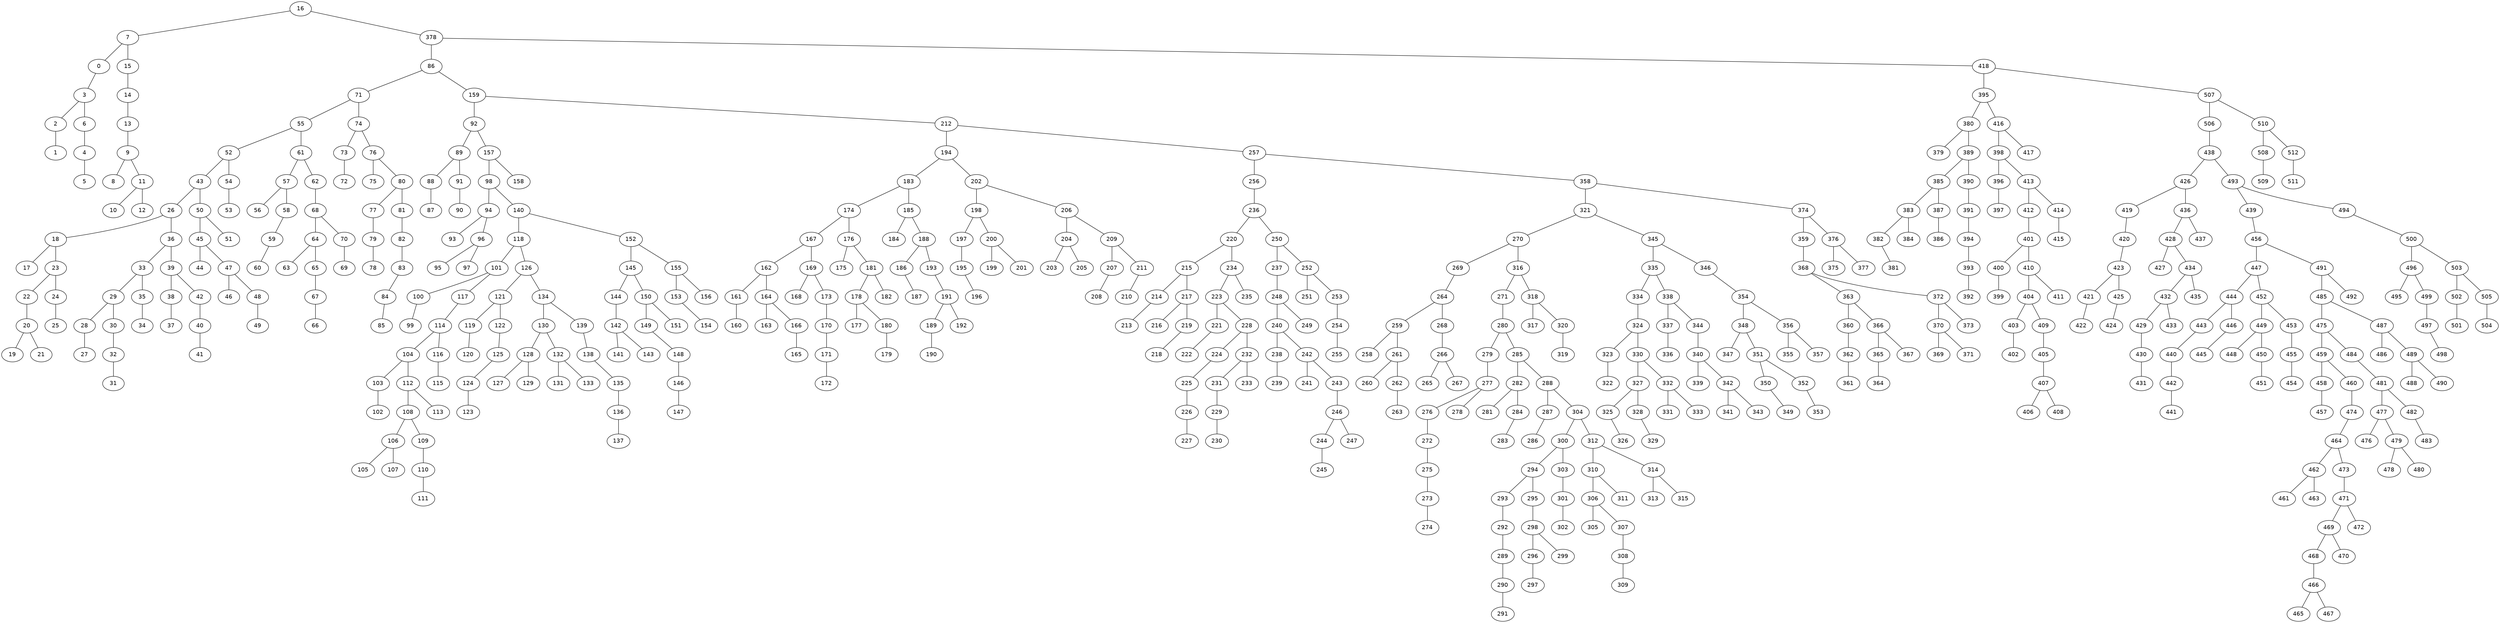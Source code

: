 graph BST {
    node [fontname="Helvetica"];
    16 [label="16"];
    16 -- 7;
    7 [label="7"];
    7 -- 0;
    0 [label="0"];
    0 -- 3;
    3 [label="3"];
    3 -- 2;
    2 [label="2"];
    2 -- 1;
    1 [label="1"];
    3 -- 6;
    6 [label="6"];
    6 -- 4;
    4 [label="4"];
    4 -- 5;
    5 [label="5"];
    7 -- 15;
    15 [label="15"];
    15 -- 14;
    14 [label="14"];
    14 -- 13;
    13 [label="13"];
    13 -- 9;
    9 [label="9"];
    9 -- 8;
    8 [label="8"];
    9 -- 11;
    11 [label="11"];
    11 -- 10;
    10 [label="10"];
    11 -- 12;
    12 [label="12"];
    16 -- 378;
    378 [label="378"];
    378 -- 86;
    86 [label="86"];
    86 -- 71;
    71 [label="71"];
    71 -- 55;
    55 [label="55"];
    55 -- 52;
    52 [label="52"];
    52 -- 43;
    43 [label="43"];
    43 -- 26;
    26 [label="26"];
    26 -- 18;
    18 [label="18"];
    18 -- 17;
    17 [label="17"];
    18 -- 23;
    23 [label="23"];
    23 -- 22;
    22 [label="22"];
    22 -- 20;
    20 [label="20"];
    20 -- 19;
    19 [label="19"];
    20 -- 21;
    21 [label="21"];
    23 -- 24;
    24 [label="24"];
    24 -- 25;
    25 [label="25"];
    26 -- 36;
    36 [label="36"];
    36 -- 33;
    33 [label="33"];
    33 -- 29;
    29 [label="29"];
    29 -- 28;
    28 [label="28"];
    28 -- 27;
    27 [label="27"];
    29 -- 30;
    30 [label="30"];
    30 -- 32;
    32 [label="32"];
    32 -- 31;
    31 [label="31"];
    33 -- 35;
    35 [label="35"];
    35 -- 34;
    34 [label="34"];
    36 -- 39;
    39 [label="39"];
    39 -- 38;
    38 [label="38"];
    38 -- 37;
    37 [label="37"];
    39 -- 42;
    42 [label="42"];
    42 -- 40;
    40 [label="40"];
    40 -- 41;
    41 [label="41"];
    43 -- 50;
    50 [label="50"];
    50 -- 45;
    45 [label="45"];
    45 -- 44;
    44 [label="44"];
    45 -- 47;
    47 [label="47"];
    47 -- 46;
    46 [label="46"];
    47 -- 48;
    48 [label="48"];
    48 -- 49;
    49 [label="49"];
    50 -- 51;
    51 [label="51"];
    52 -- 54;
    54 [label="54"];
    54 -- 53;
    53 [label="53"];
    55 -- 61;
    61 [label="61"];
    61 -- 57;
    57 [label="57"];
    57 -- 56;
    56 [label="56"];
    57 -- 58;
    58 [label="58"];
    58 -- 59;
    59 [label="59"];
    59 -- 60;
    60 [label="60"];
    61 -- 62;
    62 [label="62"];
    62 -- 68;
    68 [label="68"];
    68 -- 64;
    64 [label="64"];
    64 -- 63;
    63 [label="63"];
    64 -- 65;
    65 [label="65"];
    65 -- 67;
    67 [label="67"];
    67 -- 66;
    66 [label="66"];
    68 -- 70;
    70 [label="70"];
    70 -- 69;
    69 [label="69"];
    71 -- 74;
    74 [label="74"];
    74 -- 73;
    73 [label="73"];
    73 -- 72;
    72 [label="72"];
    74 -- 76;
    76 [label="76"];
    76 -- 75;
    75 [label="75"];
    76 -- 80;
    80 [label="80"];
    80 -- 77;
    77 [label="77"];
    77 -- 79;
    79 [label="79"];
    79 -- 78;
    78 [label="78"];
    80 -- 81;
    81 [label="81"];
    81 -- 82;
    82 [label="82"];
    82 -- 83;
    83 [label="83"];
    83 -- 84;
    84 [label="84"];
    84 -- 85;
    85 [label="85"];
    86 -- 159;
    159 [label="159"];
    159 -- 92;
    92 [label="92"];
    92 -- 89;
    89 [label="89"];
    89 -- 88;
    88 [label="88"];
    88 -- 87;
    87 [label="87"];
    89 -- 91;
    91 [label="91"];
    91 -- 90;
    90 [label="90"];
    92 -- 157;
    157 [label="157"];
    157 -- 98;
    98 [label="98"];
    98 -- 94;
    94 [label="94"];
    94 -- 93;
    93 [label="93"];
    94 -- 96;
    96 [label="96"];
    96 -- 95;
    95 [label="95"];
    96 -- 97;
    97 [label="97"];
    98 -- 140;
    140 [label="140"];
    140 -- 118;
    118 [label="118"];
    118 -- 101;
    101 [label="101"];
    101 -- 100;
    100 [label="100"];
    100 -- 99;
    99 [label="99"];
    101 -- 117;
    117 [label="117"];
    117 -- 114;
    114 [label="114"];
    114 -- 104;
    104 [label="104"];
    104 -- 103;
    103 [label="103"];
    103 -- 102;
    102 [label="102"];
    104 -- 112;
    112 [label="112"];
    112 -- 108;
    108 [label="108"];
    108 -- 106;
    106 [label="106"];
    106 -- 105;
    105 [label="105"];
    106 -- 107;
    107 [label="107"];
    108 -- 109;
    109 [label="109"];
    109 -- 110;
    110 [label="110"];
    110 -- 111;
    111 [label="111"];
    112 -- 113;
    113 [label="113"];
    114 -- 116;
    116 [label="116"];
    116 -- 115;
    115 [label="115"];
    118 -- 126;
    126 [label="126"];
    126 -- 121;
    121 [label="121"];
    121 -- 119;
    119 [label="119"];
    119 -- 120;
    120 [label="120"];
    121 -- 122;
    122 [label="122"];
    122 -- 125;
    125 [label="125"];
    125 -- 124;
    124 [label="124"];
    124 -- 123;
    123 [label="123"];
    126 -- 134;
    134 [label="134"];
    134 -- 130;
    130 [label="130"];
    130 -- 128;
    128 [label="128"];
    128 -- 127;
    127 [label="127"];
    128 -- 129;
    129 [label="129"];
    130 -- 132;
    132 [label="132"];
    132 -- 131;
    131 [label="131"];
    132 -- 133;
    133 [label="133"];
    134 -- 139;
    139 [label="139"];
    139 -- 138;
    138 [label="138"];
    138 -- 135;
    135 [label="135"];
    135 -- 136;
    136 [label="136"];
    136 -- 137;
    137 [label="137"];
    140 -- 152;
    152 [label="152"];
    152 -- 145;
    145 [label="145"];
    145 -- 144;
    144 [label="144"];
    144 -- 142;
    142 [label="142"];
    142 -- 141;
    141 [label="141"];
    142 -- 143;
    143 [label="143"];
    145 -- 150;
    150 [label="150"];
    150 -- 149;
    149 [label="149"];
    149 -- 148;
    148 [label="148"];
    148 -- 146;
    146 [label="146"];
    146 -- 147;
    147 [label="147"];
    150 -- 151;
    151 [label="151"];
    152 -- 155;
    155 [label="155"];
    155 -- 153;
    153 [label="153"];
    153 -- 154;
    154 [label="154"];
    155 -- 156;
    156 [label="156"];
    157 -- 158;
    158 [label="158"];
    159 -- 212;
    212 [label="212"];
    212 -- 194;
    194 [label="194"];
    194 -- 183;
    183 [label="183"];
    183 -- 174;
    174 [label="174"];
    174 -- 167;
    167 [label="167"];
    167 -- 162;
    162 [label="162"];
    162 -- 161;
    161 [label="161"];
    161 -- 160;
    160 [label="160"];
    162 -- 164;
    164 [label="164"];
    164 -- 163;
    163 [label="163"];
    164 -- 166;
    166 [label="166"];
    166 -- 165;
    165 [label="165"];
    167 -- 169;
    169 [label="169"];
    169 -- 168;
    168 [label="168"];
    169 -- 173;
    173 [label="173"];
    173 -- 170;
    170 [label="170"];
    170 -- 171;
    171 [label="171"];
    171 -- 172;
    172 [label="172"];
    174 -- 176;
    176 [label="176"];
    176 -- 175;
    175 [label="175"];
    176 -- 181;
    181 [label="181"];
    181 -- 178;
    178 [label="178"];
    178 -- 177;
    177 [label="177"];
    178 -- 180;
    180 [label="180"];
    180 -- 179;
    179 [label="179"];
    181 -- 182;
    182 [label="182"];
    183 -- 185;
    185 [label="185"];
    185 -- 184;
    184 [label="184"];
    185 -- 188;
    188 [label="188"];
    188 -- 186;
    186 [label="186"];
    186 -- 187;
    187 [label="187"];
    188 -- 193;
    193 [label="193"];
    193 -- 191;
    191 [label="191"];
    191 -- 189;
    189 [label="189"];
    189 -- 190;
    190 [label="190"];
    191 -- 192;
    192 [label="192"];
    194 -- 202;
    202 [label="202"];
    202 -- 198;
    198 [label="198"];
    198 -- 197;
    197 [label="197"];
    197 -- 195;
    195 [label="195"];
    195 -- 196;
    196 [label="196"];
    198 -- 200;
    200 [label="200"];
    200 -- 199;
    199 [label="199"];
    200 -- 201;
    201 [label="201"];
    202 -- 206;
    206 [label="206"];
    206 -- 204;
    204 [label="204"];
    204 -- 203;
    203 [label="203"];
    204 -- 205;
    205 [label="205"];
    206 -- 209;
    209 [label="209"];
    209 -- 207;
    207 [label="207"];
    207 -- 208;
    208 [label="208"];
    209 -- 211;
    211 [label="211"];
    211 -- 210;
    210 [label="210"];
    212 -- 257;
    257 [label="257"];
    257 -- 256;
    256 [label="256"];
    256 -- 236;
    236 [label="236"];
    236 -- 220;
    220 [label="220"];
    220 -- 215;
    215 [label="215"];
    215 -- 214;
    214 [label="214"];
    214 -- 213;
    213 [label="213"];
    215 -- 217;
    217 [label="217"];
    217 -- 216;
    216 [label="216"];
    217 -- 219;
    219 [label="219"];
    219 -- 218;
    218 [label="218"];
    220 -- 234;
    234 [label="234"];
    234 -- 223;
    223 [label="223"];
    223 -- 221;
    221 [label="221"];
    221 -- 222;
    222 [label="222"];
    223 -- 228;
    228 [label="228"];
    228 -- 224;
    224 [label="224"];
    224 -- 225;
    225 [label="225"];
    225 -- 226;
    226 [label="226"];
    226 -- 227;
    227 [label="227"];
    228 -- 232;
    232 [label="232"];
    232 -- 231;
    231 [label="231"];
    231 -- 229;
    229 [label="229"];
    229 -- 230;
    230 [label="230"];
    232 -- 233;
    233 [label="233"];
    234 -- 235;
    235 [label="235"];
    236 -- 250;
    250 [label="250"];
    250 -- 237;
    237 [label="237"];
    237 -- 248;
    248 [label="248"];
    248 -- 240;
    240 [label="240"];
    240 -- 238;
    238 [label="238"];
    238 -- 239;
    239 [label="239"];
    240 -- 242;
    242 [label="242"];
    242 -- 241;
    241 [label="241"];
    242 -- 243;
    243 [label="243"];
    243 -- 246;
    246 [label="246"];
    246 -- 244;
    244 [label="244"];
    244 -- 245;
    245 [label="245"];
    246 -- 247;
    247 [label="247"];
    248 -- 249;
    249 [label="249"];
    250 -- 252;
    252 [label="252"];
    252 -- 251;
    251 [label="251"];
    252 -- 253;
    253 [label="253"];
    253 -- 254;
    254 [label="254"];
    254 -- 255;
    255 [label="255"];
    257 -- 358;
    358 [label="358"];
    358 -- 321;
    321 [label="321"];
    321 -- 270;
    270 [label="270"];
    270 -- 269;
    269 [label="269"];
    269 -- 264;
    264 [label="264"];
    264 -- 259;
    259 [label="259"];
    259 -- 258;
    258 [label="258"];
    259 -- 261;
    261 [label="261"];
    261 -- 260;
    260 [label="260"];
    261 -- 262;
    262 [label="262"];
    262 -- 263;
    263 [label="263"];
    264 -- 268;
    268 [label="268"];
    268 -- 266;
    266 [label="266"];
    266 -- 265;
    265 [label="265"];
    266 -- 267;
    267 [label="267"];
    270 -- 316;
    316 [label="316"];
    316 -- 271;
    271 [label="271"];
    271 -- 280;
    280 [label="280"];
    280 -- 279;
    279 [label="279"];
    279 -- 277;
    277 [label="277"];
    277 -- 276;
    276 [label="276"];
    276 -- 272;
    272 [label="272"];
    272 -- 275;
    275 [label="275"];
    275 -- 273;
    273 [label="273"];
    273 -- 274;
    274 [label="274"];
    277 -- 278;
    278 [label="278"];
    280 -- 285;
    285 [label="285"];
    285 -- 282;
    282 [label="282"];
    282 -- 281;
    281 [label="281"];
    282 -- 284;
    284 [label="284"];
    284 -- 283;
    283 [label="283"];
    285 -- 288;
    288 [label="288"];
    288 -- 287;
    287 [label="287"];
    287 -- 286;
    286 [label="286"];
    288 -- 304;
    304 [label="304"];
    304 -- 300;
    300 [label="300"];
    300 -- 294;
    294 [label="294"];
    294 -- 293;
    293 [label="293"];
    293 -- 292;
    292 [label="292"];
    292 -- 289;
    289 [label="289"];
    289 -- 290;
    290 [label="290"];
    290 -- 291;
    291 [label="291"];
    294 -- 295;
    295 [label="295"];
    295 -- 298;
    298 [label="298"];
    298 -- 296;
    296 [label="296"];
    296 -- 297;
    297 [label="297"];
    298 -- 299;
    299 [label="299"];
    300 -- 303;
    303 [label="303"];
    303 -- 301;
    301 [label="301"];
    301 -- 302;
    302 [label="302"];
    304 -- 312;
    312 [label="312"];
    312 -- 310;
    310 [label="310"];
    310 -- 306;
    306 [label="306"];
    306 -- 305;
    305 [label="305"];
    306 -- 307;
    307 [label="307"];
    307 -- 308;
    308 [label="308"];
    308 -- 309;
    309 [label="309"];
    310 -- 311;
    311 [label="311"];
    312 -- 314;
    314 [label="314"];
    314 -- 313;
    313 [label="313"];
    314 -- 315;
    315 [label="315"];
    316 -- 318;
    318 [label="318"];
    318 -- 317;
    317 [label="317"];
    318 -- 320;
    320 [label="320"];
    320 -- 319;
    319 [label="319"];
    321 -- 345;
    345 [label="345"];
    345 -- 335;
    335 [label="335"];
    335 -- 334;
    334 [label="334"];
    334 -- 324;
    324 [label="324"];
    324 -- 323;
    323 [label="323"];
    323 -- 322;
    322 [label="322"];
    324 -- 330;
    330 [label="330"];
    330 -- 327;
    327 [label="327"];
    327 -- 325;
    325 [label="325"];
    325 -- 326;
    326 [label="326"];
    327 -- 328;
    328 [label="328"];
    328 -- 329;
    329 [label="329"];
    330 -- 332;
    332 [label="332"];
    332 -- 331;
    331 [label="331"];
    332 -- 333;
    333 [label="333"];
    335 -- 338;
    338 [label="338"];
    338 -- 337;
    337 [label="337"];
    337 -- 336;
    336 [label="336"];
    338 -- 344;
    344 [label="344"];
    344 -- 340;
    340 [label="340"];
    340 -- 339;
    339 [label="339"];
    340 -- 342;
    342 [label="342"];
    342 -- 341;
    341 [label="341"];
    342 -- 343;
    343 [label="343"];
    345 -- 346;
    346 [label="346"];
    346 -- 354;
    354 [label="354"];
    354 -- 348;
    348 [label="348"];
    348 -- 347;
    347 [label="347"];
    348 -- 351;
    351 [label="351"];
    351 -- 350;
    350 [label="350"];
    350 -- 349;
    349 [label="349"];
    351 -- 352;
    352 [label="352"];
    352 -- 353;
    353 [label="353"];
    354 -- 356;
    356 [label="356"];
    356 -- 355;
    355 [label="355"];
    356 -- 357;
    357 [label="357"];
    358 -- 374;
    374 [label="374"];
    374 -- 359;
    359 [label="359"];
    359 -- 368;
    368 [label="368"];
    368 -- 363;
    363 [label="363"];
    363 -- 360;
    360 [label="360"];
    360 -- 362;
    362 [label="362"];
    362 -- 361;
    361 [label="361"];
    363 -- 366;
    366 [label="366"];
    366 -- 365;
    365 [label="365"];
    365 -- 364;
    364 [label="364"];
    366 -- 367;
    367 [label="367"];
    368 -- 372;
    372 [label="372"];
    372 -- 370;
    370 [label="370"];
    370 -- 369;
    369 [label="369"];
    370 -- 371;
    371 [label="371"];
    372 -- 373;
    373 [label="373"];
    374 -- 376;
    376 [label="376"];
    376 -- 375;
    375 [label="375"];
    376 -- 377;
    377 [label="377"];
    378 -- 418;
    418 [label="418"];
    418 -- 395;
    395 [label="395"];
    395 -- 380;
    380 [label="380"];
    380 -- 379;
    379 [label="379"];
    380 -- 389;
    389 [label="389"];
    389 -- 385;
    385 [label="385"];
    385 -- 383;
    383 [label="383"];
    383 -- 382;
    382 [label="382"];
    382 -- 381;
    381 [label="381"];
    383 -- 384;
    384 [label="384"];
    385 -- 387;
    387 [label="387"];
    387 -- 386;
    386 [label="386"];
    389 -- 390;
    390 [label="390"];
    390 -- 391;
    391 [label="391"];
    391 -- 394;
    394 [label="394"];
    394 -- 393;
    393 [label="393"];
    393 -- 392;
    392 [label="392"];
    395 -- 416;
    416 [label="416"];
    416 -- 398;
    398 [label="398"];
    398 -- 396;
    396 [label="396"];
    396 -- 397;
    397 [label="397"];
    398 -- 413;
    413 [label="413"];
    413 -- 412;
    412 [label="412"];
    412 -- 401;
    401 [label="401"];
    401 -- 400;
    400 [label="400"];
    400 -- 399;
    399 [label="399"];
    401 -- 410;
    410 [label="410"];
    410 -- 404;
    404 [label="404"];
    404 -- 403;
    403 [label="403"];
    403 -- 402;
    402 [label="402"];
    404 -- 409;
    409 [label="409"];
    409 -- 405;
    405 [label="405"];
    405 -- 407;
    407 [label="407"];
    407 -- 406;
    406 [label="406"];
    407 -- 408;
    408 [label="408"];
    410 -- 411;
    411 [label="411"];
    413 -- 414;
    414 [label="414"];
    414 -- 415;
    415 [label="415"];
    416 -- 417;
    417 [label="417"];
    418 -- 507;
    507 [label="507"];
    507 -- 506;
    506 [label="506"];
    506 -- 438;
    438 [label="438"];
    438 -- 426;
    426 [label="426"];
    426 -- 419;
    419 [label="419"];
    419 -- 420;
    420 [label="420"];
    420 -- 423;
    423 [label="423"];
    423 -- 421;
    421 [label="421"];
    421 -- 422;
    422 [label="422"];
    423 -- 425;
    425 [label="425"];
    425 -- 424;
    424 [label="424"];
    426 -- 436;
    436 [label="436"];
    436 -- 428;
    428 [label="428"];
    428 -- 427;
    427 [label="427"];
    428 -- 434;
    434 [label="434"];
    434 -- 432;
    432 [label="432"];
    432 -- 429;
    429 [label="429"];
    429 -- 430;
    430 [label="430"];
    430 -- 431;
    431 [label="431"];
    432 -- 433;
    433 [label="433"];
    434 -- 435;
    435 [label="435"];
    436 -- 437;
    437 [label="437"];
    438 -- 493;
    493 [label="493"];
    493 -- 439;
    439 [label="439"];
    439 -- 456;
    456 [label="456"];
    456 -- 447;
    447 [label="447"];
    447 -- 444;
    444 [label="444"];
    444 -- 443;
    443 [label="443"];
    443 -- 440;
    440 [label="440"];
    440 -- 442;
    442 [label="442"];
    442 -- 441;
    441 [label="441"];
    444 -- 446;
    446 [label="446"];
    446 -- 445;
    445 [label="445"];
    447 -- 452;
    452 [label="452"];
    452 -- 449;
    449 [label="449"];
    449 -- 448;
    448 [label="448"];
    449 -- 450;
    450 [label="450"];
    450 -- 451;
    451 [label="451"];
    452 -- 453;
    453 [label="453"];
    453 -- 455;
    455 [label="455"];
    455 -- 454;
    454 [label="454"];
    456 -- 491;
    491 [label="491"];
    491 -- 485;
    485 [label="485"];
    485 -- 475;
    475 [label="475"];
    475 -- 459;
    459 [label="459"];
    459 -- 458;
    458 [label="458"];
    458 -- 457;
    457 [label="457"];
    459 -- 460;
    460 [label="460"];
    460 -- 474;
    474 [label="474"];
    474 -- 464;
    464 [label="464"];
    464 -- 462;
    462 [label="462"];
    462 -- 461;
    461 [label="461"];
    462 -- 463;
    463 [label="463"];
    464 -- 473;
    473 [label="473"];
    473 -- 471;
    471 [label="471"];
    471 -- 469;
    469 [label="469"];
    469 -- 468;
    468 [label="468"];
    468 -- 466;
    466 [label="466"];
    466 -- 465;
    465 [label="465"];
    466 -- 467;
    467 [label="467"];
    469 -- 470;
    470 [label="470"];
    471 -- 472;
    472 [label="472"];
    475 -- 484;
    484 [label="484"];
    484 -- 481;
    481 [label="481"];
    481 -- 477;
    477 [label="477"];
    477 -- 476;
    476 [label="476"];
    477 -- 479;
    479 [label="479"];
    479 -- 478;
    478 [label="478"];
    479 -- 480;
    480 [label="480"];
    481 -- 482;
    482 [label="482"];
    482 -- 483;
    483 [label="483"];
    485 -- 487;
    487 [label="487"];
    487 -- 486;
    486 [label="486"];
    487 -- 489;
    489 [label="489"];
    489 -- 488;
    488 [label="488"];
    489 -- 490;
    490 [label="490"];
    491 -- 492;
    492 [label="492"];
    493 -- 494;
    494 [label="494"];
    494 -- 500;
    500 [label="500"];
    500 -- 496;
    496 [label="496"];
    496 -- 495;
    495 [label="495"];
    496 -- 499;
    499 [label="499"];
    499 -- 497;
    497 [label="497"];
    497 -- 498;
    498 [label="498"];
    500 -- 503;
    503 [label="503"];
    503 -- 502;
    502 [label="502"];
    502 -- 501;
    501 [label="501"];
    503 -- 505;
    505 [label="505"];
    505 -- 504;
    504 [label="504"];
    507 -- 510;
    510 [label="510"];
    510 -- 508;
    508 [label="508"];
    508 -- 509;
    509 [label="509"];
    510 -- 512;
    512 [label="512"];
    512 -- 511;
    511 [label="511"];
}
